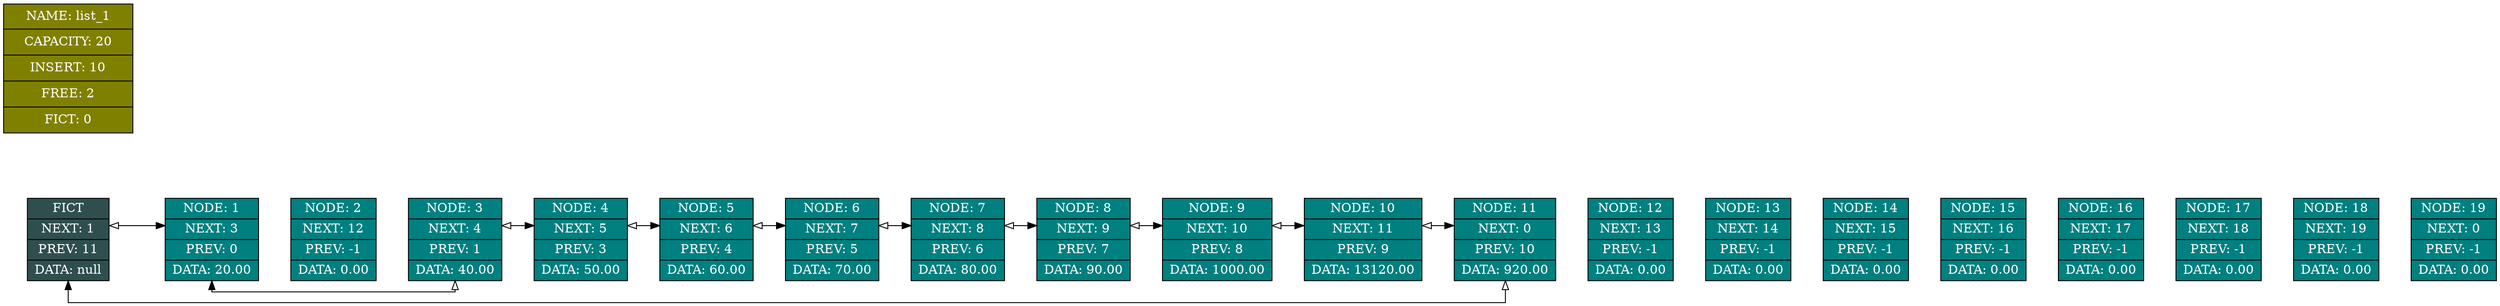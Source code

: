 digraph LIST
{
	graph [dpi = 200, splines = ortho, nodesep = 1];
	rankdir = LR;

	subgraph LISTS
	{
		node [shape = record, style = "filled", fillcolor = "teal", fontcolor = "white"];
		edge [maxlen = 2, penwidth = 1, arrowhead = "empty", weight = 0, dir = "both"];
			l_elem_0 [label = "<name> FICT | <next> NEXT: 1 | <prev> PREV: 11 | <data> DATA: null", fillcolor = "darkslategray"];
			l_elem_1 [label = "<name> NODE: 1 | <next> NEXT: 3 | <prev> PREV: 0 | <data> DATA: 20.00"];
			l_elem_2 [label = "<name> NODE: 2 | <next> NEXT: 12 | <prev> PREV: -1 | <data> DATA: 0.00"];
			l_elem_3 [label = "<name> NODE: 3 | <next> NEXT: 4 | <prev> PREV: 1 | <data> DATA: 40.00"];
			l_elem_4 [label = "<name> NODE: 4 | <next> NEXT: 5 | <prev> PREV: 3 | <data> DATA: 50.00"];
			l_elem_5 [label = "<name> NODE: 5 | <next> NEXT: 6 | <prev> PREV: 4 | <data> DATA: 60.00"];
			l_elem_6 [label = "<name> NODE: 6 | <next> NEXT: 7 | <prev> PREV: 5 | <data> DATA: 70.00"];
			l_elem_7 [label = "<name> NODE: 7 | <next> NEXT: 8 | <prev> PREV: 6 | <data> DATA: 80.00"];
			l_elem_8 [label = "<name> NODE: 8 | <next> NEXT: 9 | <prev> PREV: 7 | <data> DATA: 90.00"];
			l_elem_9 [label = "<name> NODE: 9 | <next> NEXT: 10 | <prev> PREV: 8 | <data> DATA: 1000.00"];
			l_elem_10 [label = "<name> NODE: 10 | <next> NEXT: 11 | <prev> PREV: 9 | <data> DATA: 13120.00"];
			l_elem_11 [label = "<name> NODE: 11 | <next> NEXT: 0 | <prev> PREV: 10 | <data> DATA: 920.00"];
			l_elem_12 [label = "<name> NODE: 12 | <next> NEXT: 13 | <prev> PREV: -1 | <data> DATA: 0.00"];
			l_elem_13 [label = "<name> NODE: 13 | <next> NEXT: 14 | <prev> PREV: -1 | <data> DATA: 0.00"];
			l_elem_14 [label = "<name> NODE: 14 | <next> NEXT: 15 | <prev> PREV: -1 | <data> DATA: 0.00"];
			l_elem_15 [label = "<name> NODE: 15 | <next> NEXT: 16 | <prev> PREV: -1 | <data> DATA: 0.00"];
			l_elem_16 [label = "<name> NODE: 16 | <next> NEXT: 17 | <prev> PREV: -1 | <data> DATA: 0.00"];
			l_elem_17 [label = "<name> NODE: 17 | <next> NEXT: 18 | <prev> PREV: -1 | <data> DATA: 0.00"];
			l_elem_18 [label = "<name> NODE: 18 | <next> NEXT: 19 | <prev> PREV: -1 | <data> DATA: 0.00"];
			l_elem_19 [label = "<name> NODE: 19 | <next> NEXT: 0 | <prev> PREV: -1 | <data> DATA: 0.00"];
		l_elem_0->l_elem_1->l_elem_2->l_elem_3->l_elem_4->l_elem_5->l_elem_6->l_elem_7->l_elem_8->l_elem_9->l_elem_10->l_elem_11->l_elem_12->l_elem_13->l_elem_14->l_elem_15->l_elem_16->l_elem_17->l_elem_18->l_elem_19 [weight = 5, style = "invisible", arrowhead = "none", dir = "forward"];

		l_elem_0:se -> l_elem_1:sw;
		l_elem_0:se -> l_elem_11:sw;
		l_elem_1:se -> l_elem_3:sw;
		l_elem_3:se -> l_elem_4:sw;
		l_elem_4:se -> l_elem_5:sw;
		l_elem_5:se -> l_elem_6:sw;
		l_elem_6:se -> l_elem_7:sw;
		l_elem_7:se -> l_elem_8:sw;
		l_elem_8:se -> l_elem_9:sw;
		l_elem_9:se -> l_elem_10:sw;
		l_elem_10:se -> l_elem_11:sw;
		}

	subgraph MAIN
	{
		node	[shape = record, width = 2, height = 2, style = "filled", fillcolor = "olive", fontcolor = "white"];
		edge	[maxlen = 1 , penwidth = 1, arrowhead = "empty"];
		main	[label = "{NAME:  list_1} | {CAPACITY:  20} | {INSERT:  10} | {FREE:  2} | {FICT:  0}"];
	}

}
